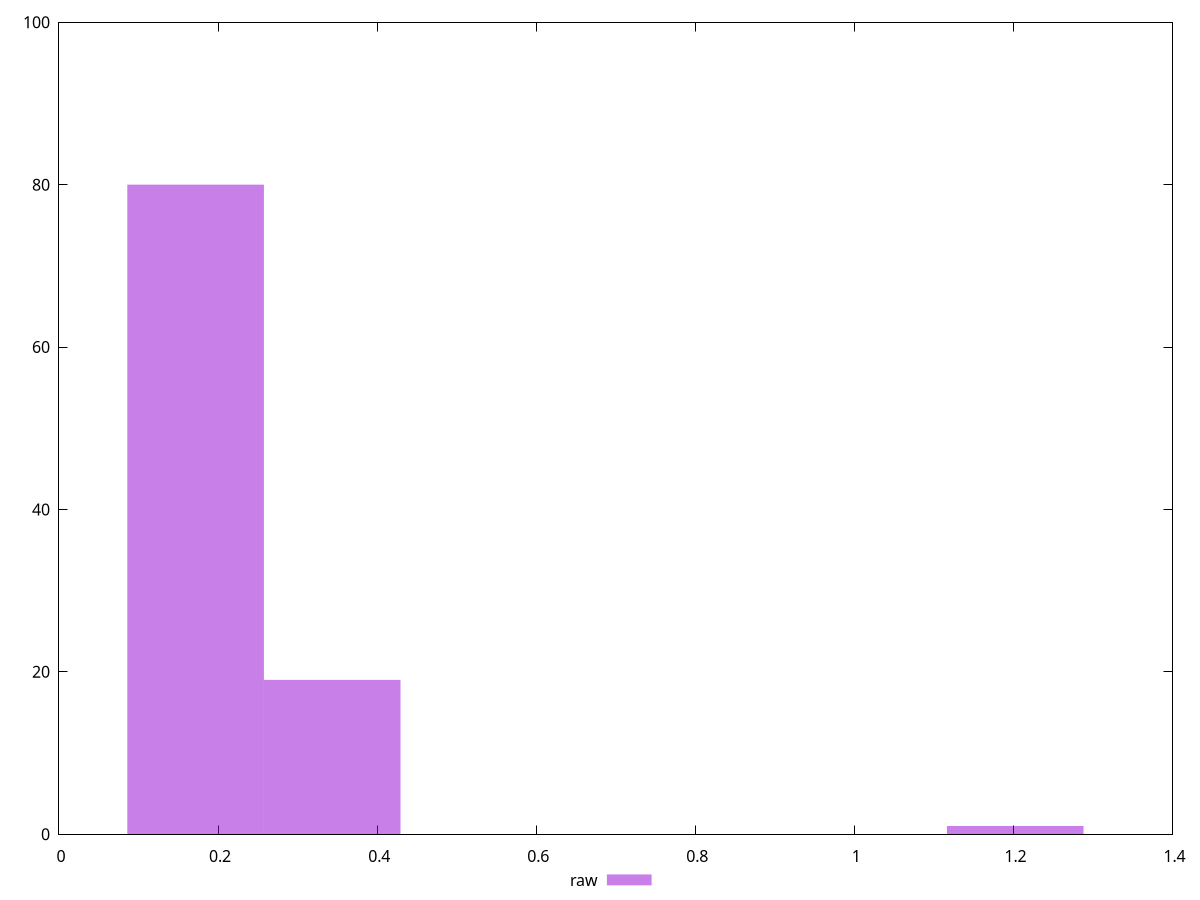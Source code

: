 reset
set terminal svg size 640, 490 enhanced background rgb 'white'
set output "report_00007_2020-12-11T15:55:29.892Z/cumulative-layout-shift/samples/pages+cached+noexternal+noimg/raw/histogram.svg"

$raw <<EOF
0.34350300724675037 19
0.17175150362337518 80
1.2022605253636263 1
EOF

set key outside below
set boxwidth 0.17175150362337518
set yrange [0:100]
set style fill transparent solid 0.5 noborder

plot \
  $raw title "raw" with boxes, \


reset